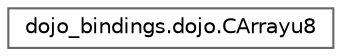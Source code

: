 digraph "Graphical Class Hierarchy"
{
 // LATEX_PDF_SIZE
  bgcolor="transparent";
  edge [fontname=Helvetica,fontsize=10,labelfontname=Helvetica,labelfontsize=10];
  node [fontname=Helvetica,fontsize=10,shape=box,height=0.2,width=0.4];
  rankdir="LR";
  Node0 [id="Node000000",label="dojo_bindings.dojo.CArrayu8",height=0.2,width=0.4,color="grey40", fillcolor="white", style="filled",URL="$structdojo__bindings_1_1dojo_1_1_c_arrayu8.html",tooltip=" "];
}
